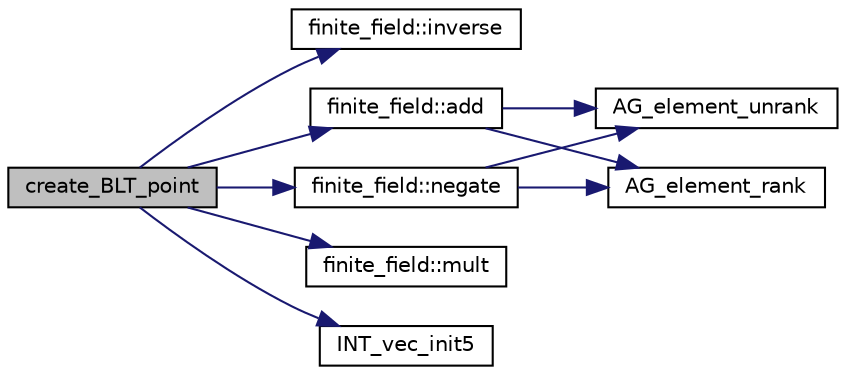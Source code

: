 digraph "create_BLT_point"
{
  edge [fontname="Helvetica",fontsize="10",labelfontname="Helvetica",labelfontsize="10"];
  node [fontname="Helvetica",fontsize="10",shape=record];
  rankdir="LR";
  Node2821 [label="create_BLT_point",height=0.2,width=0.4,color="black", fillcolor="grey75", style="filled", fontcolor="black"];
  Node2821 -> Node2822 [color="midnightblue",fontsize="10",style="solid",fontname="Helvetica"];
  Node2822 [label="finite_field::inverse",height=0.2,width=0.4,color="black", fillcolor="white", style="filled",URL="$df/d5a/classfinite__field.html#a69f2a12c01e70b7ce2d115c5221c9cdd"];
  Node2821 -> Node2823 [color="midnightblue",fontsize="10",style="solid",fontname="Helvetica"];
  Node2823 [label="finite_field::negate",height=0.2,width=0.4,color="black", fillcolor="white", style="filled",URL="$df/d5a/classfinite__field.html#aa9d798298f25d4a9262b5bc5f1733e31"];
  Node2823 -> Node2824 [color="midnightblue",fontsize="10",style="solid",fontname="Helvetica"];
  Node2824 [label="AG_element_unrank",height=0.2,width=0.4,color="black", fillcolor="white", style="filled",URL="$d4/d67/geometry_8h.html#a4a33b86c87b2879b97cfa1327abe2885"];
  Node2823 -> Node2825 [color="midnightblue",fontsize="10",style="solid",fontname="Helvetica"];
  Node2825 [label="AG_element_rank",height=0.2,width=0.4,color="black", fillcolor="white", style="filled",URL="$d4/d67/geometry_8h.html#ab2ac908d07dd8038fd996e26bdc75c17"];
  Node2821 -> Node2826 [color="midnightblue",fontsize="10",style="solid",fontname="Helvetica"];
  Node2826 [label="finite_field::mult",height=0.2,width=0.4,color="black", fillcolor="white", style="filled",URL="$df/d5a/classfinite__field.html#a24fb5917aa6d4d656fd855b7f44a13b0"];
  Node2821 -> Node2827 [color="midnightblue",fontsize="10",style="solid",fontname="Helvetica"];
  Node2827 [label="finite_field::add",height=0.2,width=0.4,color="black", fillcolor="white", style="filled",URL="$df/d5a/classfinite__field.html#a8f12328a27500f3c7be0c849ebbc9d14"];
  Node2827 -> Node2824 [color="midnightblue",fontsize="10",style="solid",fontname="Helvetica"];
  Node2827 -> Node2825 [color="midnightblue",fontsize="10",style="solid",fontname="Helvetica"];
  Node2821 -> Node2828 [color="midnightblue",fontsize="10",style="solid",fontname="Helvetica"];
  Node2828 [label="INT_vec_init5",height=0.2,width=0.4,color="black", fillcolor="white", style="filled",URL="$d5/db4/io__and__os_8h.html#aa44942d0ade0e10dafd2ff1a86e672b8"];
}
